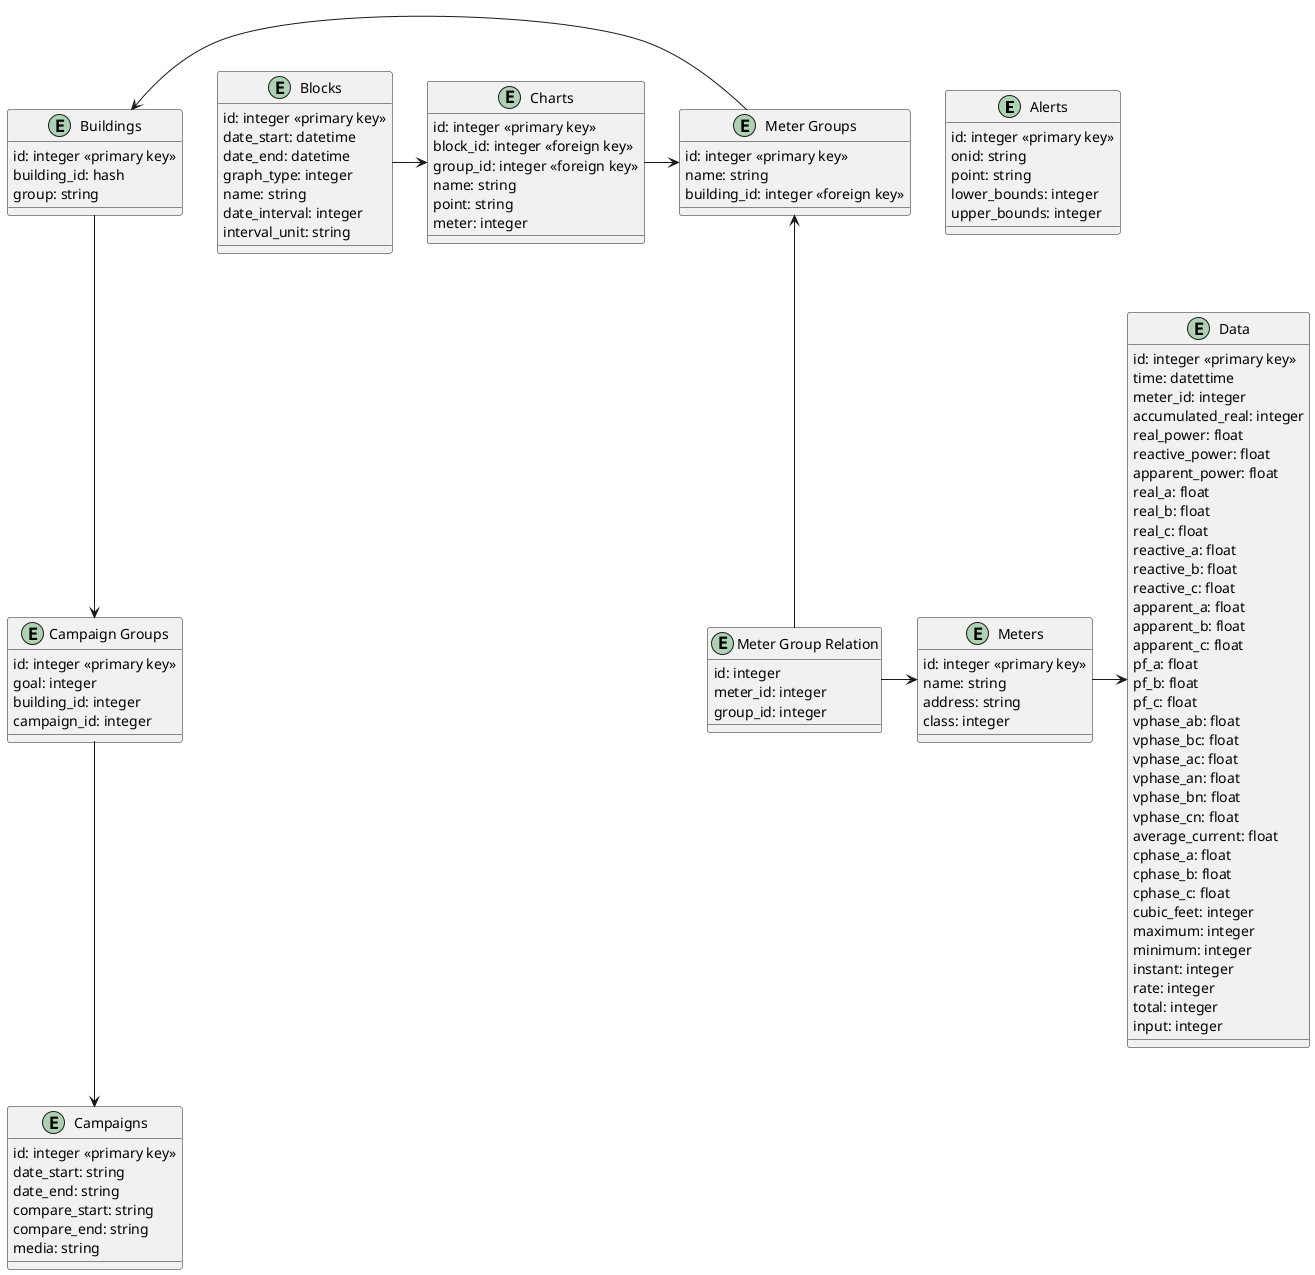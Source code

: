 @startuml RDS

entity "Alerts" as alerts {
  id: integer <<primary key>>
  onid: string
  point: string
  lower_bounds: integer
  upper_bounds: integer
}

entity "Charts" as charts {
  id: integer <<primary key>>
  block_id: integer <<foreign key>>
  group_id: integer <<foreign key>>
  name: string
  point: string
  meter: integer
}

entity "Blocks" as blocks {
  id: integer <<primary key>>
  date_start: datetime
  date_end: datetime
  graph_type: integer
  name: string
  date_interval: integer
  interval_unit: string
} 

entity "Buildings" as buildings {
  id: integer <<primary key>>
  building_id: hash
  group: string
}

entity "Campaign Groups" as campaign_groups {
  id: integer <<primary key>>
  goal: integer
  building_id: integer
  campaign_id: integer
}

entity "Campaigns" as campaigns {
  id: integer <<primary key>>
  date_start: string
  date_end: string
  compare_start: string
  compare_end: string
  media: string
}

entity "Data" as data {
  id: integer <<primary key>>
  time: datettime
  meter_id: integer
  accumulated_real: integer
  real_power: float
  reactive_power: float
  apparent_power: float
  real_a: float
  real_b: float
  real_c: float
  reactive_a: float
  reactive_b: float
  reactive_c: float
  apparent_a: float
  apparent_b: float
  apparent_c: float
  pf_a: float
  pf_b: float
  pf_c: float
  vphase_ab: float
  vphase_bc: float
  vphase_ac: float
  vphase_an: float
  vphase_bn: float
  vphase_cn: float
  average_current: float
  cphase_a: float
  cphase_b: float
  cphase_c: float
  cubic_feet: integer
  maximum: integer
  minimum: integer
  instant: integer
  rate: integer
  total: integer
  input: integer
}

entity "Meter Group Relation" as meter_group_relation {
  id: integer
  meter_id: integer
  group_id: integer
}

entity "Meter Groups" as meter_groups {
  id: integer <<primary key>>
  name: string
  building_id: integer <<foreign key>>

}

entity "Meters" as meters {
  id: integer <<primary key>>
  name: string
  address: string
  class: integer
}



meter_group_relation -up-> meter_groups
meter_group_relation -> meters
meters -> data
buildings <- meter_groups

campaign_groups -down-> campaigns
buildings -down-> campaign_groups

blocks -> charts
charts -> meter_groups

@enduml
